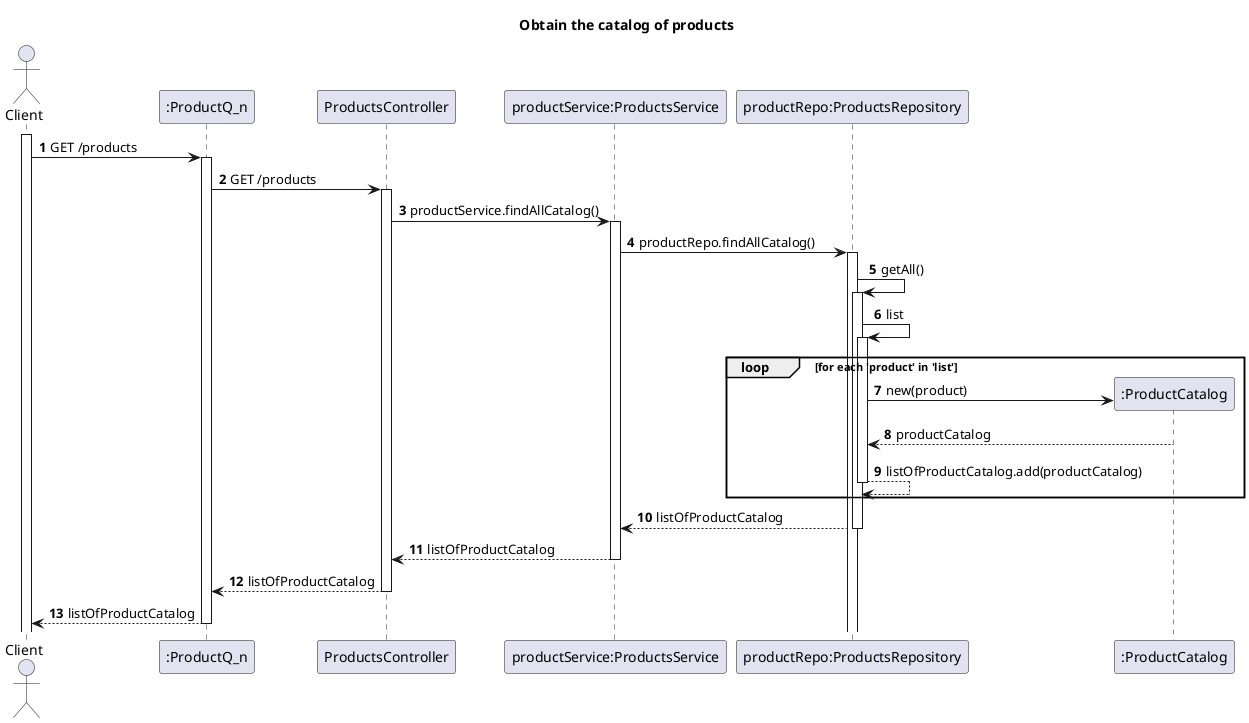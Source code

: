 @startuml
'https://plantuml.com/sequence-diagram

title Obtain the catalog of products
autoactivate on
autonumber

actor "Client" as client
participant ":ProductQ_n" as productQ
participant "ProductsController" as controller
participant "productService:ProductsService" as service
participant "productRepo:ProductsRepository" as repository
participant ":ProductCatalog" as details

activate client

client -> productQ : GET /products
productQ -> controller: GET /products
controller -> service : productService.findAllCatalog()
service -> repository: productRepo.findAllCatalog()
repository -> repository: getAll()
repository -> repository: list
loop for each 'product' in 'list'
    repository -> details**: new(product)
    details --> repository: productCatalog
    repository --> repository: listOfProductCatalog.add(productCatalog)
end loop
repository --> service: listOfProductCatalog
service --> controller: listOfProductCatalog
controller --> productQ: listOfProductCatalog
productQ --> client: listOfProductCatalog

@enduml
